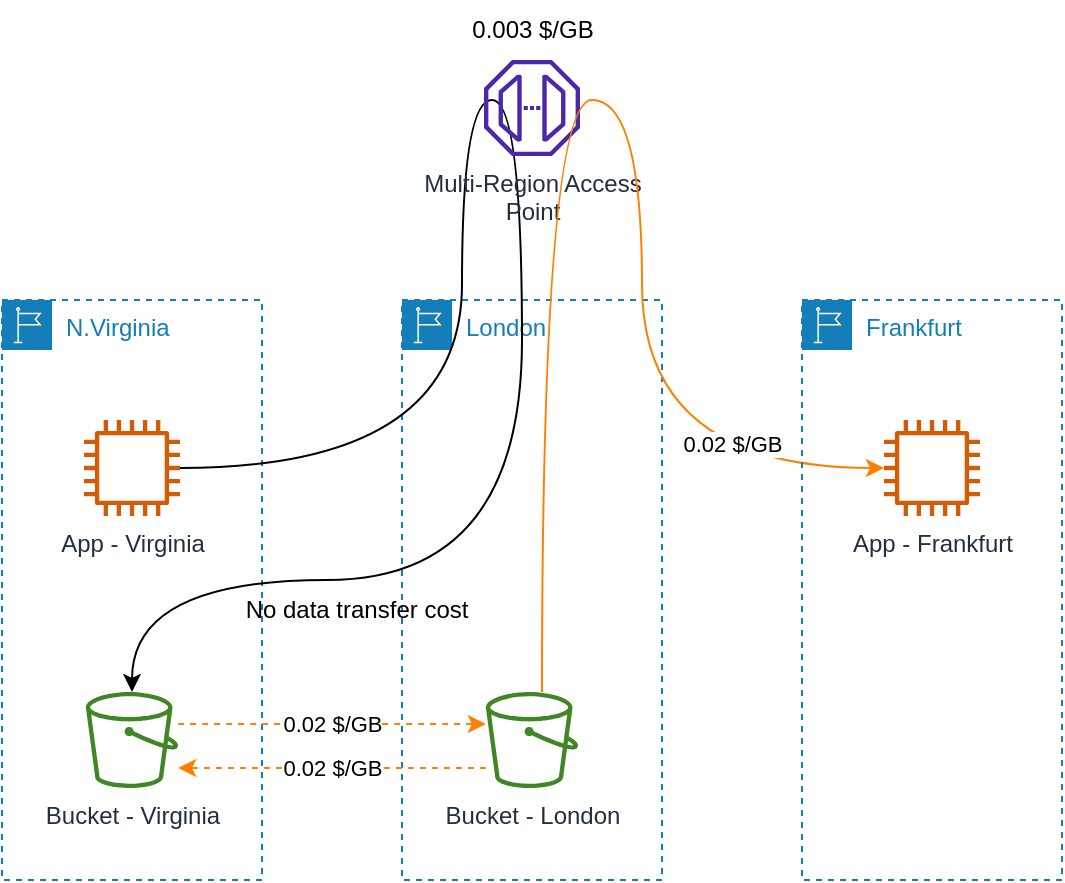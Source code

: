<mxfile version="20.8.16" type="device"><diagram name="第 1 页" id="eidMDfoyrgSqiy_a42Qh"><mxGraphModel dx="954" dy="674" grid="1" gridSize="10" guides="1" tooltips="1" connect="1" arrows="1" fold="1" page="1" pageScale="1" pageWidth="1169" pageHeight="827" math="0" shadow="0"><root><mxCell id="0"/><mxCell id="1" parent="0"/><mxCell id="Hmn3drarTrH7J_TYW5pD-8" value="London" style="points=[[0,0],[0.25,0],[0.5,0],[0.75,0],[1,0],[1,0.25],[1,0.5],[1,0.75],[1,1],[0.75,1],[0.5,1],[0.25,1],[0,1],[0,0.75],[0,0.5],[0,0.25]];outlineConnect=0;gradientColor=none;html=1;whiteSpace=wrap;fontSize=12;fontStyle=0;container=0;pointerEvents=0;collapsible=0;recursiveResize=0;shape=mxgraph.aws4.group;grIcon=mxgraph.aws4.group_region;strokeColor=#147EBA;fillColor=none;verticalAlign=top;align=left;spacingLeft=30;fontColor=#147EBA;dashed=1;" parent="1" vertex="1"><mxGeometry x="330" y="170" width="130" height="290" as="geometry"/></mxCell><mxCell id="Hmn3drarTrH7J_TYW5pD-7" value="N.Virginia" style="points=[[0,0],[0.25,0],[0.5,0],[0.75,0],[1,0],[1,0.25],[1,0.5],[1,0.75],[1,1],[0.75,1],[0.5,1],[0.25,1],[0,1],[0,0.75],[0,0.5],[0,0.25]];outlineConnect=0;gradientColor=none;html=1;whiteSpace=wrap;fontSize=12;fontStyle=0;container=1;pointerEvents=0;collapsible=0;recursiveResize=0;shape=mxgraph.aws4.group;grIcon=mxgraph.aws4.group_region;strokeColor=#147EBA;fillColor=none;verticalAlign=top;align=left;spacingLeft=30;fontColor=#147EBA;dashed=1;" parent="1" vertex="1"><mxGeometry x="130" y="170" width="130" height="290" as="geometry"/></mxCell><mxCell id="Hmn3drarTrH7J_TYW5pD-2" value="Bucket - Virginia" style="sketch=0;outlineConnect=0;fontColor=#232F3E;gradientColor=none;fillColor=#3F8624;strokeColor=none;dashed=0;verticalLabelPosition=bottom;verticalAlign=top;align=center;html=1;fontSize=12;fontStyle=0;aspect=fixed;pointerEvents=1;shape=mxgraph.aws4.bucket;" parent="Hmn3drarTrH7J_TYW5pD-7" vertex="1"><mxGeometry x="41.92" y="196" width="46.15" height="48" as="geometry"/></mxCell><mxCell id="Hmn3drarTrH7J_TYW5pD-12" style="edgeStyle=orthogonalEdgeStyle;rounded=0;orthogonalLoop=1;jettySize=auto;html=1;curved=1;strokeColor=#000000;" parent="Hmn3drarTrH7J_TYW5pD-7" source="Hmn3drarTrH7J_TYW5pD-5" target="Hmn3drarTrH7J_TYW5pD-2" edge="1"><mxGeometry relative="1" as="geometry"><Array as="points"><mxPoint x="230" y="84"/><mxPoint x="230" y="-100"/><mxPoint x="260" y="-100"/><mxPoint x="260" y="140"/><mxPoint x="65" y="140"/></Array></mxGeometry></mxCell><mxCell id="Hmn3drarTrH7J_TYW5pD-5" value="App - Virginia" style="sketch=0;outlineConnect=0;fontColor=#232F3E;gradientColor=none;fillColor=#D45B07;strokeColor=none;dashed=0;verticalLabelPosition=bottom;verticalAlign=top;align=center;html=1;fontSize=12;fontStyle=0;aspect=fixed;pointerEvents=1;shape=mxgraph.aws4.instance2;" parent="Hmn3drarTrH7J_TYW5pD-7" vertex="1"><mxGeometry x="41" y="60" width="48" height="48" as="geometry"/></mxCell><mxCell id="Hmn3drarTrH7J_TYW5pD-1" value="Multi-Region Access&lt;br&gt;Point" style="sketch=0;outlineConnect=0;fontColor=#232F3E;gradientColor=none;fillColor=#4D27AA;strokeColor=none;dashed=0;verticalLabelPosition=bottom;verticalAlign=top;align=center;html=1;fontSize=12;fontStyle=0;aspect=fixed;pointerEvents=1;shape=mxgraph.aws4.endpoint;" parent="1" vertex="1"><mxGeometry x="371" y="50" width="48" height="48" as="geometry"/></mxCell><mxCell id="Hmn3drarTrH7J_TYW5pD-15" style="edgeStyle=orthogonalEdgeStyle;curved=1;rounded=0;orthogonalLoop=1;jettySize=auto;html=1;strokeColor=#FF8000;" parent="1" source="Hmn3drarTrH7J_TYW5pD-3" target="Hmn3drarTrH7J_TYW5pD-6" edge="1"><mxGeometry relative="1" as="geometry"><Array as="points"><mxPoint x="400" y="70"/><mxPoint x="450" y="70"/><mxPoint x="450" y="254"/></Array></mxGeometry></mxCell><mxCell id="Hmn3drarTrH7J_TYW5pD-18" value="0.02 $/GB" style="edgeLabel;html=1;align=center;verticalAlign=middle;resizable=0;points=[];" parent="Hmn3drarTrH7J_TYW5pD-15" vertex="1" connectable="0"><mxGeometry x="0.766" y="12" relative="1" as="geometry"><mxPoint as="offset"/></mxGeometry></mxCell><mxCell id="y38Qa45UCiwxklrp6v26-2" value="0.02 $/GB" style="edgeStyle=orthogonalEdgeStyle;rounded=0;orthogonalLoop=1;jettySize=auto;html=1;dashed=1;strokeColor=#FF8000;" edge="1" parent="1"><mxGeometry relative="1" as="geometry"><mxPoint x="371.922" y="404" as="sourcePoint"/><mxPoint x="218.068" y="404" as="targetPoint"/></mxGeometry></mxCell><mxCell id="Hmn3drarTrH7J_TYW5pD-3" value="Bucket - London" style="sketch=0;outlineConnect=0;fontColor=#232F3E;gradientColor=none;fillColor=#3F8624;strokeColor=none;dashed=0;verticalLabelPosition=bottom;verticalAlign=top;align=center;html=1;fontSize=12;fontStyle=0;aspect=fixed;pointerEvents=1;shape=mxgraph.aws4.bucket;" parent="1" vertex="1"><mxGeometry x="371.92" y="366" width="46.15" height="48" as="geometry"/></mxCell><mxCell id="Hmn3drarTrH7J_TYW5pD-6" value="App - Frankfurt" style="sketch=0;outlineConnect=0;fontColor=#232F3E;gradientColor=none;fillColor=#D45B07;strokeColor=none;dashed=0;verticalLabelPosition=bottom;verticalAlign=top;align=center;html=1;fontSize=12;fontStyle=0;aspect=fixed;pointerEvents=1;shape=mxgraph.aws4.instance2;" parent="1" vertex="1"><mxGeometry x="571" y="230" width="48" height="48" as="geometry"/></mxCell><mxCell id="Hmn3drarTrH7J_TYW5pD-11" value="Frankfurt" style="points=[[0,0],[0.25,0],[0.5,0],[0.75,0],[1,0],[1,0.25],[1,0.5],[1,0.75],[1,1],[0.75,1],[0.5,1],[0.25,1],[0,1],[0,0.75],[0,0.5],[0,0.25]];outlineConnect=0;gradientColor=none;html=1;whiteSpace=wrap;fontSize=12;fontStyle=0;container=0;pointerEvents=0;collapsible=0;recursiveResize=0;shape=mxgraph.aws4.group;grIcon=mxgraph.aws4.group_region;strokeColor=#147EBA;fillColor=none;verticalAlign=top;align=left;spacingLeft=30;fontColor=#147EBA;dashed=1;" parent="1" vertex="1"><mxGeometry x="530" y="170" width="130" height="290" as="geometry"/></mxCell><mxCell id="Hmn3drarTrH7J_TYW5pD-14" value="0.003 $/GB" style="text;html=1;align=center;verticalAlign=middle;resizable=0;points=[];autosize=1;strokeColor=none;fillColor=none;" parent="1" vertex="1"><mxGeometry x="350" y="20" width="90" height="30" as="geometry"/></mxCell><mxCell id="Hmn3drarTrH7J_TYW5pD-16" value="No data transfer cost" style="text;html=1;align=center;verticalAlign=middle;resizable=0;points=[];autosize=1;strokeColor=none;fillColor=none;" parent="1" vertex="1"><mxGeometry x="241.92" y="310" width="130" height="30" as="geometry"/></mxCell><mxCell id="y38Qa45UCiwxklrp6v26-1" value="0.02 $/GB" style="edgeStyle=orthogonalEdgeStyle;rounded=0;orthogonalLoop=1;jettySize=auto;html=1;strokeColor=#FF8000;dashed=1;" edge="1" parent="1"><mxGeometry relative="1" as="geometry"><mxPoint x="218.068" y="382" as="sourcePoint"/><mxPoint x="371.922" y="382" as="targetPoint"/></mxGeometry></mxCell></root></mxGraphModel></diagram></mxfile>